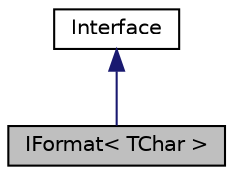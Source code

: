 digraph "IFormat&lt; TChar &gt;"
{
  edge [fontname="Helvetica",fontsize="10",labelfontname="Helvetica",labelfontsize="10"];
  node [fontname="Helvetica",fontsize="10",shape=record];
  Node2 [label="IFormat\< TChar \>",height=0.2,width=0.4,color="black", fillcolor="grey75", style="filled", fontcolor="black"];
  Node3 -> Node2 [dir="back",color="midnightblue",fontsize="10",style="solid",fontname="Helvetica"];
  Node3 [label="Interface",height=0.2,width=0.4,color="black", fillcolor="white", style="filled",URL="$classaworx_1_1lib_1_1boxing_1_1Interface.html"];
}
